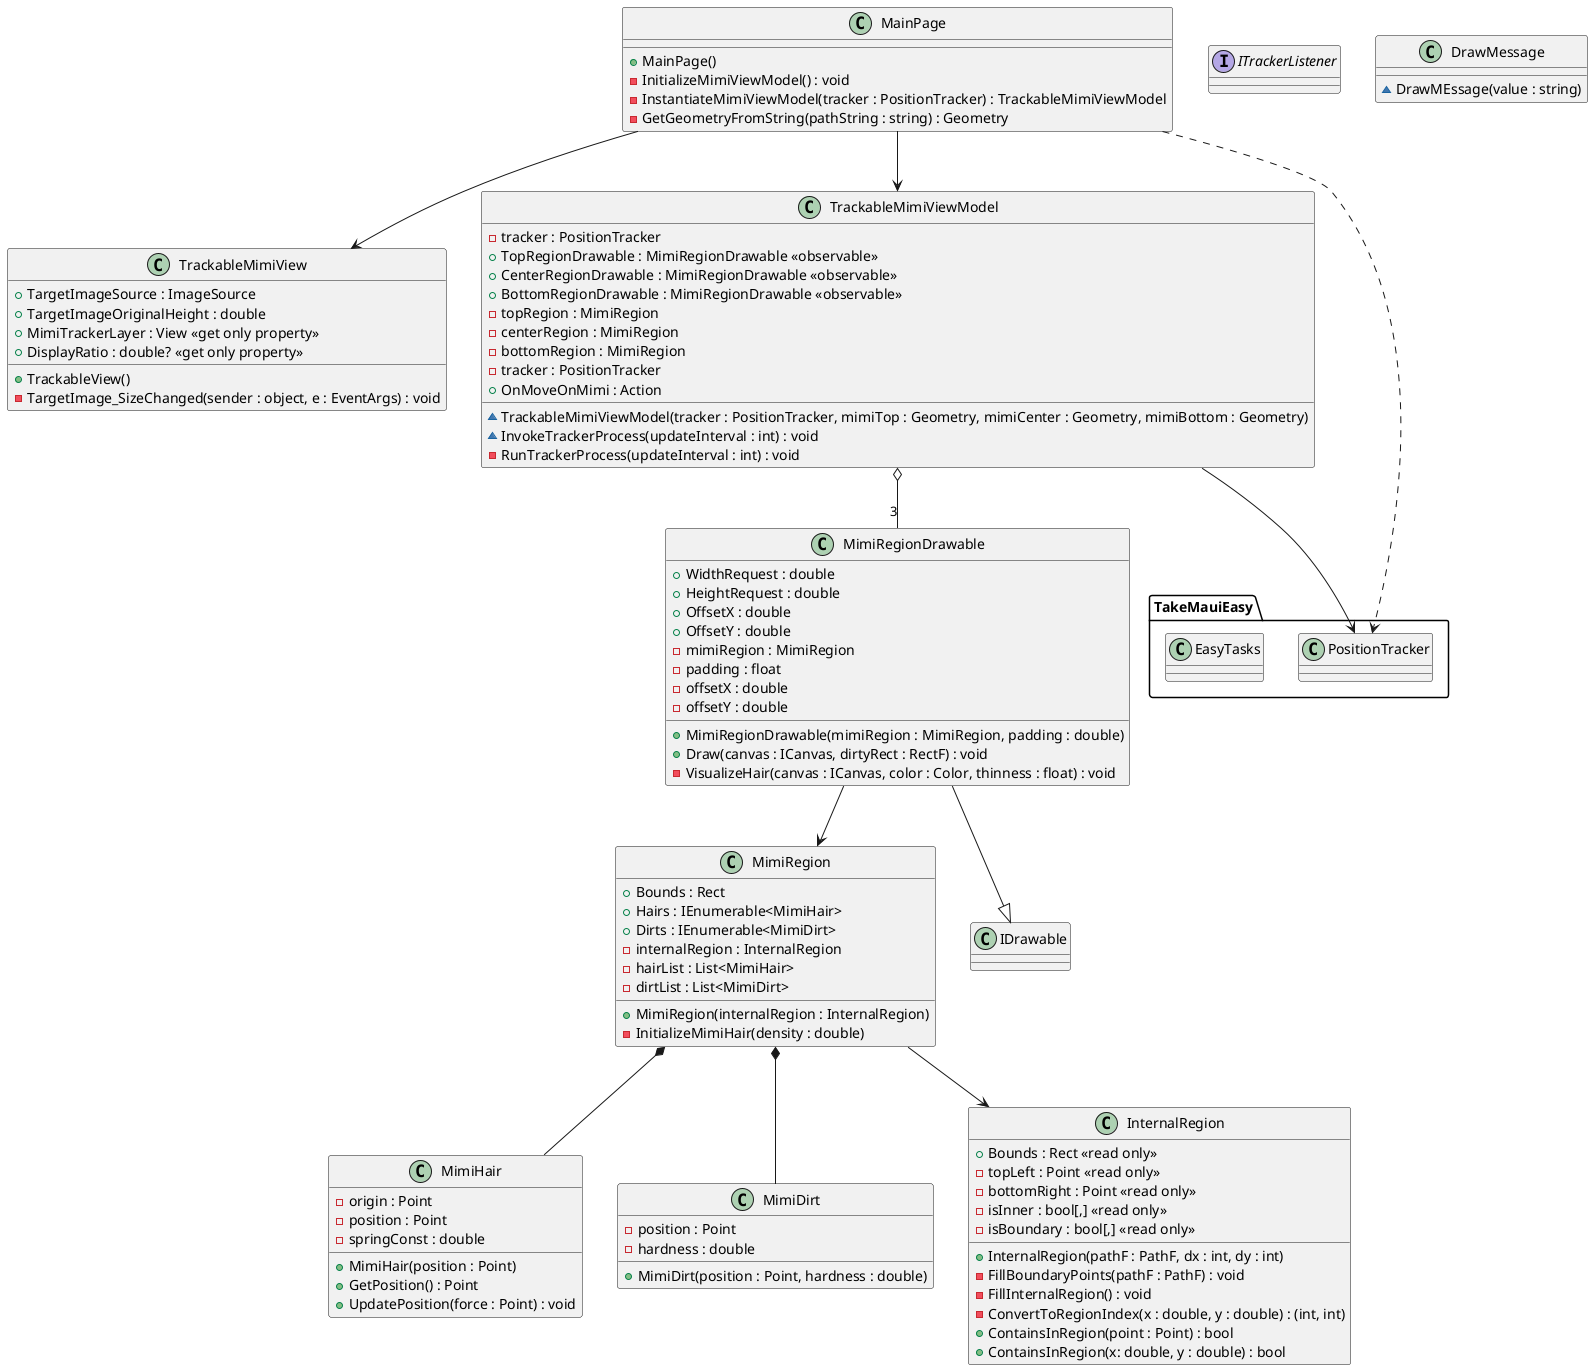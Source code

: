@startuml MimikakiClassDiagram
' Models
' class MimiModel
' {
'     - height : int
'     - width : int
'     - topRegion : MimiRegion
'     - centerRegion : MimiRegion
'     - bottomRegion : MimiRegion
' }

class MimiRegion
{
    + Bounds : Rect
    + Hairs : IEnumerable<MimiHair>
    + Dirts : IEnumerable<MimiDirt>
    - internalRegion : InternalRegion
    - hairList : List<MimiHair>
    - dirtList : List<MimiDirt>
    + MimiRegion(internalRegion : InternalRegion)
    - InitializeMimiHair(density : double)
    '+ OnTouch : Action
    '+ OnDirtRemoving : Action
    '+ OnDirtRemoved : Action
}

interface ITrackerListener
{
    
}

class MimiHair
{
    - origin : Point
    - position : Point
    - springConst : double
    + MimiHair(position : Point)
    + GetPosition() : Point
    + UpdatePosition(force : Point) : void
}

class MimiDirt
{
    - position : Point
    - hardness : double
    + MimiDirt(position : Point, hardness : double)
}

class InternalRegion
{
    + Bounds : Rect <<read only>>
    - topLeft : Point <<read only>>
    - bottomRight : Point <<read only>>
    - isInner : bool[,] <<read only>>
    - isBoundary : bool[,] <<read only>>
    + InternalRegion(pathF : PathF, dx : int, dy : int)
    - FillBoundaryPoints(pathF : PathF) : void
    - FillInternalRegion() : void
    - ConvertToRegionIndex(x : double, y : double) : (int, int)
    + ContainsInRegion(point : Point) : bool
    + ContainsInRegion(x: double, y : double) : bool
}

' Views
class TrackableMimiView
{
    + TargetImageSource : ImageSource
    + TargetImageOriginalHeight : double
    + MimiTrackerLayer : View <<get only property>>
    + DisplayRatio : double? <<get only property>>
    + TrackableView()
    - TargetImage_SizeChanged(sender : object, e : EventArgs) : void
}


' ViewModels
class TrackableMimiViewModel
{
    - tracker : PositionTracker
    '- trackableMimiView : TrackableMimiView
    '- mimi : MimiModel
    + TopRegionDrawable : MimiRegionDrawable <<observable>>
    + CenterRegionDrawable : MimiRegionDrawable <<observable>>
    + BottomRegionDrawable : MimiRegionDrawable <<observable>>
    - topRegion : MimiRegion
    - centerRegion : MimiRegion
    - bottomRegion : MimiRegion
    - tracker : PositionTracker
    + OnMoveOnMimi : Action
    '+ BindTrackableMimi(trackableMimiView : TrackableMimiView) : void
    '- RunTrackerProcess()
    ~ TrackableMimiViewModel(tracker : PositionTracker, mimiTop : Geometry, mimiCenter : Geometry, mimiBottom : Geometry)
    ~ InvokeTrackerProcess(updateInterval : int) : void
    - RunTrackerProcess(updateInterval : int) : void
}


' Drawable
class MimiRegionDrawable
{
    + WidthRequest : double
    + HeightRequest : double
    + OffsetX : double
    + OffsetY : double
    - mimiRegion : MimiRegion
    '- internal : InternalRegion
    - padding : float
    - offsetX : double
    - offsetY : double
    + MimiRegionDrawable(mimiRegion : MimiRegion, padding : double)
    + Draw(canvas : ICanvas, dirtyRect : RectF) : void
    - VisualizeHair(canvas : ICanvas, color : Color, thinness : float) : void
}

' Message
class DrawMessage
{
    ~ DrawMEssage(value : string)
}

' Page
class MainPage
{
    + MainPage()
    - InitializeMimiViewModel() : void
    - InstantiateMimiViewModel(tracker : PositionTracker) : TrackableMimiViewModel
    - GetGeometryFromString(pathString : string) : Geometry
}

' Library
package TakeMauiEasy
{
    class PositionTracker

    class EasyTasks
}

' 
'MimiModel o-- "3" MimiRegion
MimiRegion --> InternalRegion
MimiRegion *-- MimiHair
MimiRegion *-- MimiDirt
'
TrackableMimiViewModel --> PositionTracker
'TrackableMimiViewModel --> MimiModel
TrackableMimiViewModel o-- "3" MimiRegionDrawable

MainPage --> TrackableMimiViewModel
MainPage ..> PositionTracker
MainPage --> TrackableMimiView

MimiRegionDrawable --|> IDrawable
MimiRegionDrawable --> MimiRegion

@enduml